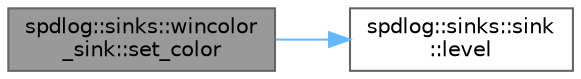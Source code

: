 digraph "spdlog::sinks::wincolor_sink::set_color"
{
 // LATEX_PDF_SIZE
  bgcolor="transparent";
  edge [fontname=Helvetica,fontsize=10,labelfontname=Helvetica,labelfontsize=10];
  node [fontname=Helvetica,fontsize=10,shape=box,height=0.2,width=0.4];
  rankdir="LR";
  Node1 [id="Node000001",label="spdlog::sinks::wincolor\l_sink::set_color",height=0.2,width=0.4,color="gray40", fillcolor="grey60", style="filled", fontcolor="black",tooltip=" "];
  Node1 -> Node2 [id="edge2_Node000001_Node000002",color="steelblue1",style="solid",tooltip=" "];
  Node2 [id="Node000002",label="spdlog::sinks::sink\l::level",height=0.2,width=0.4,color="grey40", fillcolor="white", style="filled",URL="$classspdlog_1_1sinks_1_1sink.html#a8b9693e7ea883ce02234bed0e3b3348d",tooltip=" "];
}
